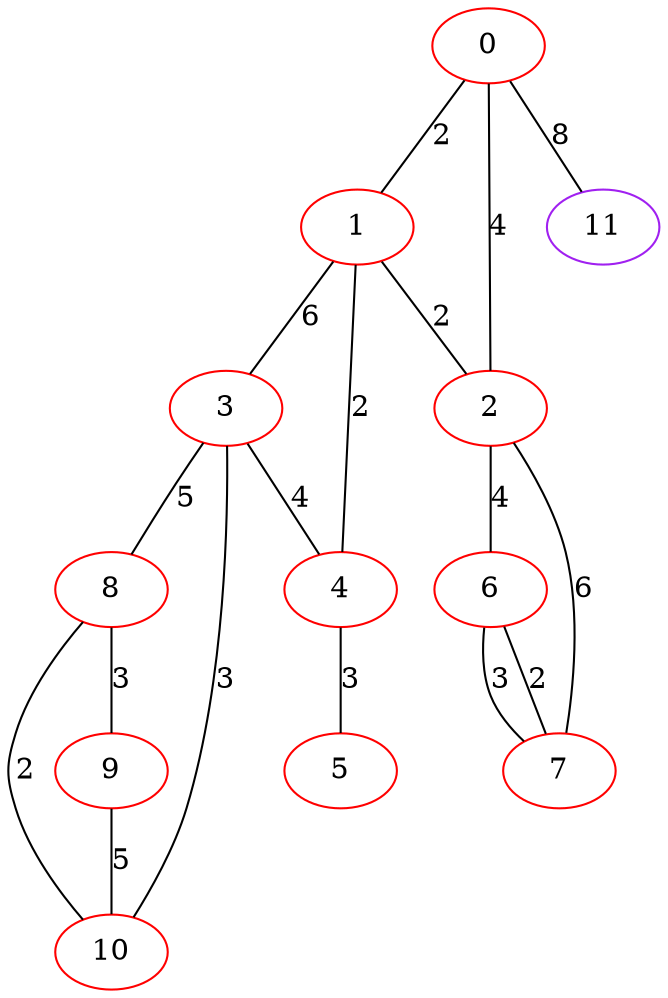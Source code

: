 graph "" {
0 [color=red, weight=1];
1 [color=red, weight=1];
2 [color=red, weight=1];
3 [color=red, weight=1];
4 [color=red, weight=1];
5 [color=red, weight=1];
6 [color=red, weight=1];
7 [color=red, weight=1];
8 [color=red, weight=1];
9 [color=red, weight=1];
10 [color=red, weight=1];
11 [color=purple, weight=4];
0 -- 1  [key=0, label=2];
0 -- 2  [key=0, label=4];
0 -- 11  [key=0, label=8];
1 -- 2  [key=0, label=2];
1 -- 3  [key=0, label=6];
1 -- 4  [key=0, label=2];
2 -- 6  [key=0, label=4];
2 -- 7  [key=0, label=6];
3 -- 8  [key=0, label=5];
3 -- 10  [key=0, label=3];
3 -- 4  [key=0, label=4];
4 -- 5  [key=0, label=3];
6 -- 7  [key=0, label=2];
6 -- 7  [key=1, label=3];
8 -- 9  [key=0, label=3];
8 -- 10  [key=0, label=2];
9 -- 10  [key=0, label=5];
}
